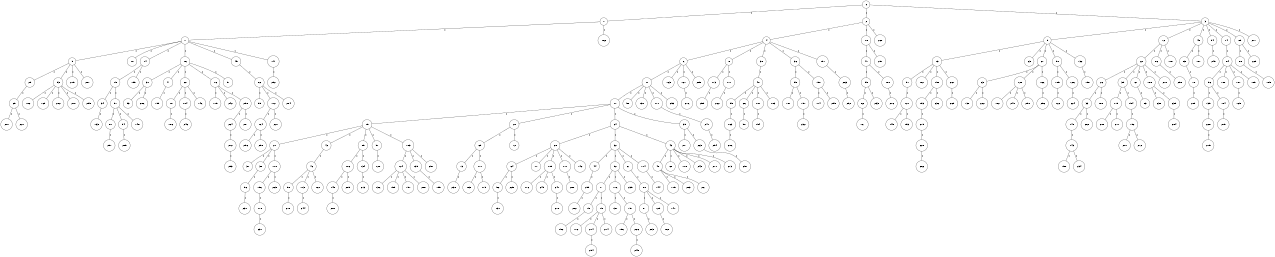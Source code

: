 graph G {
size="8.5,11;"
ratio = "expand;"
fixedsize="true;"
overlap="scale;"
node[shape=circle,width=.12,hight=.12,fontsize=12]
edge[fontsize=12]

0[label=" 0" color=black, pos="2.5501326,0.39746888!"];
1[label=" 1" color=black, pos="1.0515577,2.8227181!"];
2[label=" 2" color=black, pos="1.6331464,0.81251648!"];
3[label=" 3" color=black, pos="0.58740319,2.4613725!"];
4[label=" 4" color=black, pos="2.5179905,0.90550171!"];
5[label=" 5" color=black, pos="2.9312735,1.5472655!"];
6[label=" 6" color=black, pos="2.3710634,0.54571245!"];
7[label=" 7" color=black, pos="2.4219469,0.31475769!"];
8[label=" 8" color=black, pos="1.6273654,0.82123392!"];
9[label=" 9" color=black, pos="0.72257781,2.5801322!"];
10[label=" 10" color=black, pos="2.605202,0.4640181!"];
11[label=" 11" color=black, pos="0.87636179,0.97656914!"];
12[label=" 12" color=black, pos="0.39975625,0.33923018!"];
13[label=" 13" color=black, pos="0.76536737,2.089518!"];
14[label=" 14" color=black, pos="0.94893147,0.94770294!"];
15[label=" 15" color=black, pos="1.1622803,1.3429578!"];
16[label=" 16" color=black, pos="1.9746872,1.4685688!"];
17[label=" 17" color=black, pos="1.8081437,1.0529893!"];
18[label=" 18" color=black, pos="1.4413497,0.60595099!"];
19[label=" 19" color=black, pos="2.4423979,0.71206377!"];
20[label=" 20" color=black, pos="2.464591,1.173184!"];
21[label=" 21" color=black, pos="1.9377896,0.36638908!"];
22[label=" 22" color=black, pos="0.89793239,2.2575994!"];
23[label=" 23" color=black, pos="0.57655266,0.84985842!"];
24[label=" 24" color=black, pos="1.764749,1.2485049!"];
25[label=" 25" color=black, pos="0.36712821,0.98623843!"];
26[label=" 26" color=black, pos="2.8185015,2.1261894!"];
27[label=" 27" color=black, pos="2.1747096,2.1030536!"];
28[label=" 28" color=black, pos="1.8895471,2.8692589!"];
29[label=" 29" color=black, pos="2.5389395,2.7140578!"];
30[label=" 30" color=black, pos="1.54974,0.49708459!"];
31[label=" 31" color=black, pos="0.57221442,0.67753251!"];
32[label=" 32" color=black, pos="2.6653702,2.9098561!"];
33[label=" 33" color=black, pos="2.2275315,0.84097633!"];
34[label=" 34" color=black, pos="0.48828391,2.3069324!"];
35[label=" 35" color=black, pos="2.8054189,0.30229399!"];
36[label=" 36" color=black, pos="2.6862235,1.5223026!"];
37[label=" 37" color=black, pos="1.4072008,1.6620349!"];
38[label=" 38" color=black, pos="1.2080176,0.08323346!"];
39[label=" 39" color=black, pos="2.5060625,1.1171954!"];
40[label=" 40" color=black, pos="1.6868034,0.20393116!"];
41[label=" 41" color=black, pos="0.92314595,1.9603679!"];
42[label=" 42" color=black, pos="0.012073196,2.0744233!"];
43[label=" 43" color=black, pos="2.6772863,0.51245799!"];
44[label=" 44" color=black, pos="1.5482702,2.5886728!"];
45[label=" 45" color=black, pos="1.271121,2.9124119!"];
46[label=" 46" color=black, pos="1.4098272,0.25937068!"];
47[label=" 47" color=black, pos="2.7564113,2.0873225!"];
48[label=" 48" color=black, pos="2.4036176,2.3575495!"];
49[label=" 49" color=black, pos="1.3361611,1.7381934!"];
50[label=" 50" color=black, pos="2.5852177,1.1657263!"];
51[label=" 51" color=black, pos="1.189334,0.62601376!"];
52[label=" 52" color=black, pos="2.712945,1.6930752!"];
53[label=" 53" color=black, pos="1.4653943,2.4632047!"];
54[label=" 54" color=black, pos="2.6011324,0.7911113!"];
55[label=" 55" color=black, pos="0.099141446,0.80075828!"];
56[label=" 56" color=black, pos="1.1696874,0.8295225!"];
57[label=" 57" color=black, pos="1.4762252,2.8540828!"];
58[label=" 58" color=black, pos="0.38033253,1.3239468!"];
59[label=" 59" color=black, pos="0.69799347,1.3072707!"];
60[label=" 60" color=black, pos="1.1646471,0.39500445!"];
61[label=" 61" color=black, pos="1.605833,1.505263!"];
62[label=" 62" color=black, pos="1.5807845,2.564509!"];
63[label=" 63" color=black, pos="2.1748081,0.18268492!"];
64[label=" 64" color=black, pos="1.5235751,1.850344!"];
65[label=" 65" color=black, pos="2.5799233,0.06124307!"];
66[label=" 66" color=black, pos="2.7242359,1.5299223!"];
67[label=" 67" color=black, pos="2.3351504,0.83316778!"];
68[label=" 68" color=black, pos="0.83753895,1.129839!"];
69[label=" 69" color=black, pos="1.0863814,1.6503373!"];
70[label=" 70" color=black, pos="1.9314764,0.34709175!"];
71[label=" 71" color=black, pos="2.5801136,0.45077994!"];
72[label=" 72" color=black, pos="1.5419841,0.1034889!"];
73[label=" 73" color=black, pos="0.0055506406,0.082163177!"];
74[label=" 74" color=black, pos="1.5499218,0.15201585!"];
75[label=" 75" color=black, pos="1.4492785,2.3848697!"];
76[label=" 76" color=black, pos="0.21335586,2.7301894!"];
77[label=" 77" color=black, pos="0.14981066,1.966903!"];
78[label=" 78" color=black, pos="0.59537298,1.1875715!"];
79[label=" 79" color=black, pos="2.8437715,0.27917521!"];
80[label=" 80" color=black, pos="0.9394753,2.5076629!"];
81[label=" 81" color=black, pos="1.5473961,1.6748125!"];
82[label=" 82" color=black, pos="0.20191162,1.9823901!"];
83[label=" 83" color=black, pos="2.8120119,0.93800765!"];
84[label=" 84" color=black, pos="2.8819684,0.32510501!"];
85[label=" 85" color=black, pos="0.048723762,0.11306606!"];
86[label=" 86" color=black, pos="0.60600284,0.8195833!"];
87[label=" 87" color=black, pos="0.93898892,0.83552987!"];
88[label=" 88" color=black, pos="1.4814226,1.8234902!"];
89[label=" 89" color=black, pos="2.9330189,1.1261366!"];
90[label=" 90" color=black, pos="0.32513092,0.78612069!"];
91[label=" 91" color=black, pos="2.4757864,2.1625106!"];
92[label=" 92" color=black, pos="2.3923254,0.3895338!"];
93[label=" 93" color=black, pos="1.7796237,1.0851459!"];
94[label=" 94" color=black, pos="2.8032374,1.8354009!"];
95[label=" 95" color=black, pos="0.0034877169,0.62069053!"];
96[label=" 96" color=black, pos="1.0141235,0.51372902!"];
97[label=" 97" color=black, pos="2.9424833,1.082073!"];
98[label=" 98" color=black, pos="2.7483922,2.4047571!"];
99[label=" 99" color=black, pos="2.592322,2.5819333!"];
100[label=" 100" color=black, pos="1.0548834,0.42569656!"];
101[label=" 101" color=black, pos="2.474067,0.22013362!"];
102[label=" 102" color=black, pos="2.4155717,0.019530694!"];
103[label=" 103" color=black, pos="0.7264652,0.90396972!"];
104[label=" 104" color=black, pos="0.08440191,1.6877312!"];
105[label=" 105" color=black, pos="0.057564338,2.2944994!"];
106[label=" 106" color=black, pos="1.6379978,1.0301351!"];
107[label=" 107" color=black, pos="1.2665242,2.2149672!"];
108[label=" 108" color=black, pos="2.5835356,2.1559147!"];
109[label=" 109" color=black, pos="2.1515062,1.334907!"];
110[label=" 110" color=black, pos="0.43158281,0.98613726!"];
111[label=" 111" color=black, pos="0.99465895,0.89863674!"];
112[label=" 112" color=black, pos="2.3078057,2.1059461!"];
113[label=" 113" color=black, pos="1.356172,1.1713266!"];
114[label=" 114" color=black, pos="2.099702,2.2244896!"];
115[label=" 115" color=black, pos="2.8135303,1.6876339!"];
116[label=" 116" color=black, pos="1.0801205,1.4546686!"];
117[label=" 117" color=black, pos="1.2195969,1.7987046!"];
118[label=" 118" color=black, pos="2.1440133,0.80922775!"];
119[label=" 119" color=black, pos="2.6749488,2.2177331!"];
120[label=" 120" color=black, pos="2.2942324,2.3481246!"];
121[label=" 121" color=black, pos="1.7241247,0.64457427!"];
122[label=" 122" color=black, pos="0.72091302,1.190053!"];
123[label=" 123" color=black, pos="2.3085207,0.93150918!"];
124[label=" 124" color=black, pos="2.7212355,1.6202679!"];
125[label=" 125" color=black, pos="2.1757533,0.59201219!"];
126[label=" 126" color=black, pos="2.2038144,0.45843889!"];
127[label=" 127" color=black, pos="0.10910443,1.8615178!"];
128[label=" 128" color=black, pos="0.9998512,0.053741263!"];
129[label=" 129" color=black, pos="0.72909363,0.54780264!"];
130[label=" 130" color=black, pos="0.56737942,2.9844499!"];
131[label=" 131" color=black, pos="0.61554256,0.26454131!"];
132[label=" 132" color=black, pos="1.3021368,1.2776105!"];
133[label=" 133" color=black, pos="2.3037818,2.7976568!"];
134[label=" 134" color=black, pos="2.2708627,1.3863594!"];
135[label=" 135" color=black, pos="2.9322677,0.78330392!"];
136[label=" 136" color=black, pos="1.4575195,2.6560948!"];
137[label=" 137" color=black, pos="1.5353607,2.6366198!"];
138[label=" 138" color=black, pos="0.94175307,0.97864024!"];
139[label=" 139" color=black, pos="2.5370288,1.8940737!"];
140[label=" 140" color=black, pos="1.1279908,0.31705581!"];
141[label=" 141" color=black, pos="2.0413069,1.9393687!"];
142[label=" 142" color=black, pos="1.3708083,1.6921367!"];
143[label=" 143" color=black, pos="0.57360519,0.23519485!"];
144[label=" 144" color=black, pos="1.3124858,1.2177378!"];
145[label=" 145" color=black, pos="0.095187062,0.95058665!"];
146[label=" 146" color=black, pos="2.4754273,0.59423577!"];
147[label=" 147" color=black, pos="1.1724084,1.8516218!"];
148[label=" 148" color=black, pos="2.6599937,1.7321718!"];
149[label=" 149" color=black, pos="2.2833902,2.0134702!"];
150[label=" 150" color=black, pos="2.9972686,1.9572744!"];
151[label=" 151" color=black, pos="1.1810475,2.6019985!"];
152[label=" 152" color=black, pos="1.0837589,0.34137985!"];
153[label=" 153" color=black, pos="0.67409392,1.2158861!"];
154[label=" 154" color=black, pos="0.2211934,0.16197736!"];
155[label=" 155" color=black, pos="0.29843136,2.6940011!"];
156[label=" 156" color=black, pos="1.1822767,0.65972569!"];
157[label=" 157" color=black, pos="1.0977134,2.1198654!"];
158[label=" 158" color=black, pos="2.3788029,2.6658558!"];
159[label=" 159" color=black, pos="2.2696092,0.053383743!"];
160[label=" 160" color=black, pos="2.0875906,1.5323141!"];
161[label=" 161" color=black, pos="1.6867301,0.91120573!"];
162[label=" 162" color=black, pos="2.5583221,2.3015253!"];
163[label=" 163" color=black, pos="0.08678223,2.8151785!"];
164[label=" 164" color=black, pos="2.4216993,0.7347259!"];
165[label=" 165" color=black, pos="0.14810012,1.6143947!"];
166[label=" 166" color=black, pos="0.93173117,0.086753376!"];
167[label=" 167" color=black, pos="1.5481048,2.5547084!"];
168[label=" 168" color=black, pos="2.5349007,1.3973799!"];
169[label=" 169" color=black, pos="2.8352227,0.12955431!"];
170[label=" 170" color=black, pos="1.3817687,2.2502982!"];
171[label=" 171" color=black, pos="2.4266061,2.7376099!"];
172[label=" 172" color=black, pos="2.5403809,0.36771813!"];
173[label=" 173" color=black, pos="0.3269271,1.215384!"];
174[label=" 174" color=black, pos="1.2623634,2.4599986!"];
175[label=" 175" color=black, pos="0.4422745,0.44616359!"];
176[label=" 176" color=black, pos="0.10172947,2.198806!"];
177[label=" 177" color=black, pos="1.1521291,0.3304969!"];
178[label=" 178" color=black, pos="2.75944,1.0024487!"];
179[label=" 179" color=black, pos="1.6462718,0.034351466!"];
180[label=" 180" color=black, pos="2.2123943,0.87513377!"];
181[label=" 181" color=black, pos="1.3841825,0.79797968!"];
182[label=" 182" color=black, pos="1.3926551,2.4570141!"];
183[label=" 183" color=black, pos="2.2726853,1.8121049!"];
184[label=" 184" color=black, pos="0.74672117,1.3113669!"];
185[label=" 185" color=black, pos="0.33927123,2.432748!"];
186[label=" 186" color=black, pos="2.2226589,1.2847573!"];
187[label=" 187" color=black, pos="2.1752551,1.0555835!"];
188[label=" 188" color=black, pos="0.72117836,0.92697087!"];
189[label=" 189" color=black, pos="0.021235008,2.7519067!"];
190[label=" 190" color=black, pos="1.9829288,2.2488198!"];
191[label=" 191" color=black, pos="0.11209856,2.6300288!"];
192[label=" 192" color=black, pos="2.0718355,2.75767!"];
193[label=" 193" color=black, pos="2.5832595,0.50981801!"];
194[label=" 194" color=black, pos="2.6256145,0.67484914!"];
195[label=" 195" color=black, pos="2.1136841,0.18851914!"];
196[label=" 196" color=black, pos="1.6611499,0.94022328!"];
197[label=" 197" color=black, pos="2.8404406,2.096275!"];
198[label=" 198" color=black, pos="0.90105087,0.078983499!"];
199[label=" 199" color=black, pos="2.4060195,1.8719692!"];
200[label=" 200" color=black, pos="2.6504081,1.8889618!"];
201[label=" 201" color=black, pos="0.82005702,0.039586002!"];
202[label=" 202" color=black, pos="2.1933551,2.2465412!"];
203[label=" 203" color=black, pos="1.4448678,1.1419016!"];
204[label=" 204" color=black, pos="2.5505504,0.78840247!"];
205[label=" 205" color=black, pos="2.7742549,1.2143603!"];
206[label=" 206" color=black, pos="2.2297723,2.6884552!"];
207[label=" 207" color=black, pos="2.0023562,2.1136468!"];
208[label=" 208" color=black, pos="0.19006345,1.8864318!"];
209[label=" 209" color=black, pos="1.4013884,0.45579201!"];
210[label=" 210" color=black, pos="0.64045299,2.9017827!"];
211[label=" 211" color=black, pos="0.13739361,0.19133836!"];
212[label=" 212" color=black, pos="1.1258092,2.0789349!"];
213[label=" 213" color=black, pos="1.8644183,1.5753699!"];
214[label=" 214" color=black, pos="0.5866391,2.7299824!"];
215[label=" 215" color=black, pos="1.8242494,2.2417595!"];
216[label=" 216" color=black, pos="2.8462378,2.0244333!"];
217[label=" 217" color=black, pos="2.0542092,2.8423697!"];
218[label=" 218" color=black, pos="2.1825586,0.77998297!"];
219[label=" 219" color=black, pos="1.7878366,0.0078961528!"];
220[label=" 220" color=black, pos="2.9510622,1.8137099!"];
221[label=" 221" color=black, pos="2.3801263,0.90967107!"];
222[label=" 222" color=black, pos="0.65290481,0.55576073!"];
223[label=" 223" color=black, pos="1.4832826,2.491467!"];
224[label=" 224" color=black, pos="0.92571165,1.5771466!"];
225[label=" 225" color=black, pos="2.9961256,0.6745831!"];
226[label=" 226" color=black, pos="1.1636686,2.4986364!"];
227[label=" 227" color=black, pos="2.4258874,2.865151!"];
228[label=" 228" color=black, pos="1.5933636,2.19243!"];
229[label=" 229" color=black, pos="1.0679407,1.9402554!"];
230[label=" 230" color=black, pos="0.74175452,2.1979997!"];
231[label=" 231" color=black, pos="1.2935364,0.55455753!"];
232[label=" 232" color=black, pos="0.20536712,2.1991689!"];
233[label=" 233" color=black, pos="0.5512203,2.380177!"];
234[label=" 234" color=black, pos="1.3283181,0.66639408!"];
235[label=" 235" color=black, pos="1.3853459,0.13115504!"];
236[label=" 236" color=black, pos="2.2104061,2.9521994!"];
237[label=" 237" color=black, pos="0.42568612,0.99919235!"];
238[label=" 238" color=black, pos="0.38847096,0.39247777!"];
239[label=" 239" color=black, pos="0.88665888,2.9012554!"];
240[label=" 240" color=black, pos="0.078739378,1.2935188!"];
241[label=" 241" color=black, pos="1.9741764,1.3448485!"];
242[label=" 242" color=black, pos="1.5525091,2.0567!"];
243[label=" 243" color=black, pos="2.5427878,0.9165644!"];
244[label=" 244" color=black, pos="2.5114401,2.0315406!"];
245[label=" 245" color=black, pos="1.7612186,2.1045669!"];
246[label=" 246" color=black, pos="2.2279251,0.83169695!"];
247[label=" 247" color=black, pos="0.44407993,1.20661!"];
248[label=" 248" color=black, pos="1.8333767,2.152779!"];
249[label=" 249" color=black, pos="1.1738245,1.1100476!"];
250[label=" 250" color=black, pos="0.50887014,0.66418846!"];
251[label=" 251" color=black, pos="2.3546027,1.8048517!"];
252[label=" 252" color=black, pos="0.44951667,1.803169!"];
253[label=" 253" color=black, pos="1.8671254,0.36042489!"];
254[label=" 254" color=black, pos="1.4047805,1.2096344!"];
255[label=" 255" color=black, pos="0.92507422,0.37167972!"];
256[label=" 256" color=black, pos="1.9163731,0.56600408!"];
257[label=" 257" color=black, pos="1.0220862,0.81653114!"];
258[label=" 258" color=black, pos="0.84279936,2.5826143!"];
259[label=" 259" color=black, pos="2.0614725,0.063444841!"];
260[label=" 260" color=black, pos="2.2238584,0.72172442!"];
261[label=" 261" color=black, pos="1.7743497,0.1860342!"];
262[label=" 262" color=black, pos="2.2742712,2.0279906!"];
263[label=" 263" color=black, pos="2.8119131,2.9577963!"];
264[label=" 264" color=black, pos="1.924129,1.8184838!"];
265[label=" 265" color=black, pos="1.1998521,0.4771716!"];
266[label=" 266" color=black, pos="1.1157345,2.2400535!"];
267[label=" 267" color=black, pos="0.44725184,2.6881961!"];
268[label=" 268" color=black, pos="0.17011222,1.7620939!"];
269[label=" 269" color=black, pos="0.49206984,0.12359213!"];
270[label=" 270" color=black, pos="1.3437968,1.9656864!"];
271[label=" 271" color=black, pos="1.5512531,2.883996!"];
272[label=" 272" color=black, pos="0.44728313,1.4215973!"];
273[label=" 273" color=black, pos="1.3374948,1.6897867!"];
274[label=" 274" color=black, pos="1.9585548,1.6304363!"];
275[label=" 275" color=black, pos="1.2333386,0.076916802!"];
276[label=" 276" color=black, pos="1.7285529,0.34791279!"];
277[label=" 277" color=black, pos="2.7871389,1.9869638!"];
278[label=" 278" color=black, pos="2.6230877,0.28664547!"];
279[label=" 279" color=black, pos="0.87613287,2.6497228!"];
280[label=" 280" color=black, pos="2.8731213,0.97055125!"];
281[label=" 281" color=black, pos="1.9700891,0.66384543!"];
282[label=" 282" color=black, pos="2.5901782,0.33445044!"];
283[label=" 283" color=black, pos="1.6129141,0.22696774!"];
284[label=" 284" color=black, pos="2.250378,1.5620898!"];
285[label=" 285" color=black, pos="0.046385464,0.16845247!"];
286[label=" 286" color=black, pos="1.5017037,2.8438139!"];
287[label=" 287" color=black, pos="1.6257394,2.7012526!"];
288[label=" 288" color=black, pos="0.56485683,1.7094769!"];
289[label=" 289" color=black, pos="1.3321418,0.46358973!"];
290[label=" 290" color=black, pos="2.6676041,2.745837!"];
291[label=" 291" color=black, pos="0.20940742,2.6219852!"];
292[label=" 292" color=black, pos="2.5476852,0.49730223!"];
293[label=" 293" color=black, pos="2.7331286,0.26354384!"];
294[label=" 294" color=black, pos="0.12085265,2.612669!"];
295[label=" 295" color=black, pos="1.6008944,2.2454529!"];
296[label=" 296" color=black, pos="1.9857254,2.7006971!"];
297[label=" 297" color=black, pos="0.32825212,1.2401874!"];
298[label=" 298" color=black, pos="2.962327,0.27637436!"];
299[label=" 299" color=black, pos="1.958829,2.6315198!"];
0--1[label="1"]
0--2[label="1"]
0--3[label="1"]
1--7[label="1"]
1--162[label="1"]
2--4[label="1"]
2--18[label="1"]
2--260[label="1"]
3--5[label="1"]
3--12[label="1"]
3--49[label="1"]
3--54[label="1"]
3--74[label="1"]
3--85[label="1"]
3--277[label="1"]
4--6[label="1"]
4--8[label="1"]
4--30[label="1"]
4--36[label="1"]
4--191[label="1"]
5--13[label="1"]
5--23[label="1"]
5--27[label="1"]
5--50[label="1"]
5--132[label="1"]
6--11[label="1"]
6--123[label="1"]
6--127[label="1"]
6--289[label="1"]
7--9[label="1"]
7--10[label="1"]
7--14[label="1"]
7--16[label="1"]
7--45[label="1"]
7--141[label="1"]
8--173[label="1"]
8--177[label="1"]
9--25[label="1"]
9--93[label="1"]
9--219[label="1"]
9--287[label="1"]
11--17[label="1"]
11--58[label="1"]
11--130[label="1"]
11--171[label="1"]
11--253[label="1"]
12--22[label="1"]
12--86[label="1"]
12--178[label="1"]
13--51[label="1"]
13--167[label="1"]
13--190[label="1"]
13--267[label="1"]
14--15[label="1"]
14--159[label="1"]
15--34[label="1"]
15--57[label="1"]
16--31[label="1"]
16--41[label="1"]
16--60[label="1"]
16--76[label="1"]
16--91[label="1"]
17--19[label="1"]
17--20[label="1"]
17--24[label="1"]
17--35[label="1"]
18--47[label="1"]
18--291[label="1"]
19--21[label="1"]
19--42[label="1"]
19--89[label="1"]
19--97[label="1"]
19--103[label="1"]
20--69[label="1"]
20--72[label="1"]
21--37[label="1"]
21--38[label="1"]
21--110[label="1"]
22--26[label="1"]
22--39[label="1"]
22--67[label="1"]
22--108[label="1"]
22--270[label="1"]
24--28[label="1"]
24--32[label="1"]
24--43[label="1"]
25--29[label="1"]
26--33[label="1"]
26--188[label="1"]
27--63[label="1"]
27--120[label="1"]
27--166[label="1"]
28--64[label="1"]
28--77[label="1"]
28--109[label="1"]
28--111[label="1"]
28--142[label="1"]
29--201[label="1"]
29--227[label="1"]
30--40[label="1"]
31--53[label="1"]
31--286[label="1"]
32--44[label="1"]
32--52[label="1"]
32--61[label="1"]
32--114[label="1"]
33--140[label="1"]
33--268[label="1"]
34--133[label="1"]
35--211[label="1"]
35--223[label="1"]
36--99[label="1"]
36--150[label="1"]
38--56[label="1"]
39--119[label="1"]
39--154[label="1"]
40--55[label="1"]
40--66[label="1"]
40--101[label="1"]
40--183[label="1"]
41--199[label="1"]
42--46[label="1"]
43--48[label="1"]
43--68[label="1"]
43--118[label="1"]
43--243[label="1"]
43--271[label="1"]
43--273[label="1"]
44--255[label="1"]
45--82[label="1"]
46--98[label="1"]
46--113[label="1"]
46--160[label="1"]
47--59[label="1"]
47--180[label="1"]
48--115[label="1"]
48--203[label="1"]
48--261[label="1"]
49--65[label="1"]
49--187[label="1"]
50--105[label="1"]
50--126[label="1"]
51--121[label="1"]
52--71[label="1"]
52--116[label="1"]
52--239[label="1"]
54--248[label="1"]
55--163[label="1"]
56--231[label="1"]
57--87[label="1"]
57--94[label="1"]
57--148[label="1"]
59--62[label="1"]
59--233[label="1"]
60--70[label="1"]
60--104[label="1"]
60--146[label="1"]
61--80[label="1"]
62--161[label="1"]
63--138[label="1"]
63--222[label="1"]
64--92[label="1"]
64--229[label="1"]
65--78[label="1"]
66--90[label="1"]
67--83[label="1"]
69--73[label="1"]
69--117[label="1"]
70--186[label="1"]
71--75[label="1"]
71--79[label="1"]
73--238[label="1"]
74--84[label="1"]
75--152[label="1"]
76--179[label="1"]
76--242[label="1"]
76--258[label="1"]
78--205[label="1"]
79--172[label="1"]
79--214[label="1"]
79--274[label="1"]
80--81[label="1"]
80--125[label="1"]
80--147[label="1"]
81--283[label="1"]
82--95[label="1"]
82--112[label="1"]
82--204[label="1"]
84--96[label="1"]
84--100[label="1"]
84--107[label="1"]
84--189[label="1"]
85--88[label="1"]
85--225[label="1"]
86--250[label="1"]
87--297[label="1"]
88--185[label="1"]
89--106[label="1"]
89--134[label="1"]
92--131[label="1"]
93--102[label="1"]
93--165[label="1"]
93--202[label="1"]
93--210[label="1"]
93--295[label="1"]
94--209[label="1"]
96--139[label="1"]
96--184[label="1"]
97--128[label="1"]
98--218[label="1"]
99--181[label="1"]
99--197[label="1"]
101--194[label="1"]
103--124[label="1"]
103--135[label="1"]
103--251[label="1"]
104--246[label="1"]
105--122[label="1"]
106--145[label="1"]
106--285[label="1"]
107--129[label="1"]
108--230[label="1"]
108--235[label="1"]
109--176[label="1"]
109--245[label="1"]
109--247[label="1"]
110--156[label="1"]
110--265[label="1"]
111--280[label="1"]
112--164[label="1"]
112--221[label="1"]
113--244[label="1"]
114--144[label="1"]
116--137[label="1"]
116--151[label="1"]
117--169[label="1"]
117--175[label="1"]
119--208[label="1"]
119--217[label="1"]
120--182[label="1"]
120--240[label="1"]
120--290[label="1"]
121--149[label="1"]
121--153[label="1"]
124--136[label="1"]
124--155[label="1"]
124--157[label="1"]
124--288[label="1"]
125--168[label="1"]
126--224[label="1"]
127--276[label="1"]
132--198[label="1"]
134--213[label="1"]
135--195[label="1"]
139--228[label="1"]
140--143[label="1"]
141--252[label="1"]
143--158[label="1"]
143--234[label="1"]
145--200[label="1"]
150--174[label="1"]
150--259[label="1"]
151--196[label="1"]
151--226[label="1"]
154--192[label="1"]
156--170[label="1"]
163--206[label="1"]
164--256[label="1"]
164--298[label="1"]
166--296[label="1"]
170--237[label="1"]
171--241[label="1"]
173--299[label="1"]
177--262[label="1"]
180--216[label="1"]
184--279[label="1"]
190--193[label="1"]
190--236[label="1"]
191--263[label="1"]
192--207[label="1"]
192--212[label="1"]
193--215[label="1"]
197--232[label="1"]
214--254[label="1"]
215--220[label="1"]
220--266[label="1"]
223--257[label="1"]
226--249[label="1"]
228--275[label="1"]
235--284[label="1"]
241--294[label="1"]
247--278[label="1"]
255--282[label="1"]
258--264[label="1"]
258--281[label="1"]
263--292[label="1"]
264--272[label="1"]
267--269[label="1"]
272--293[label="1"]

}

